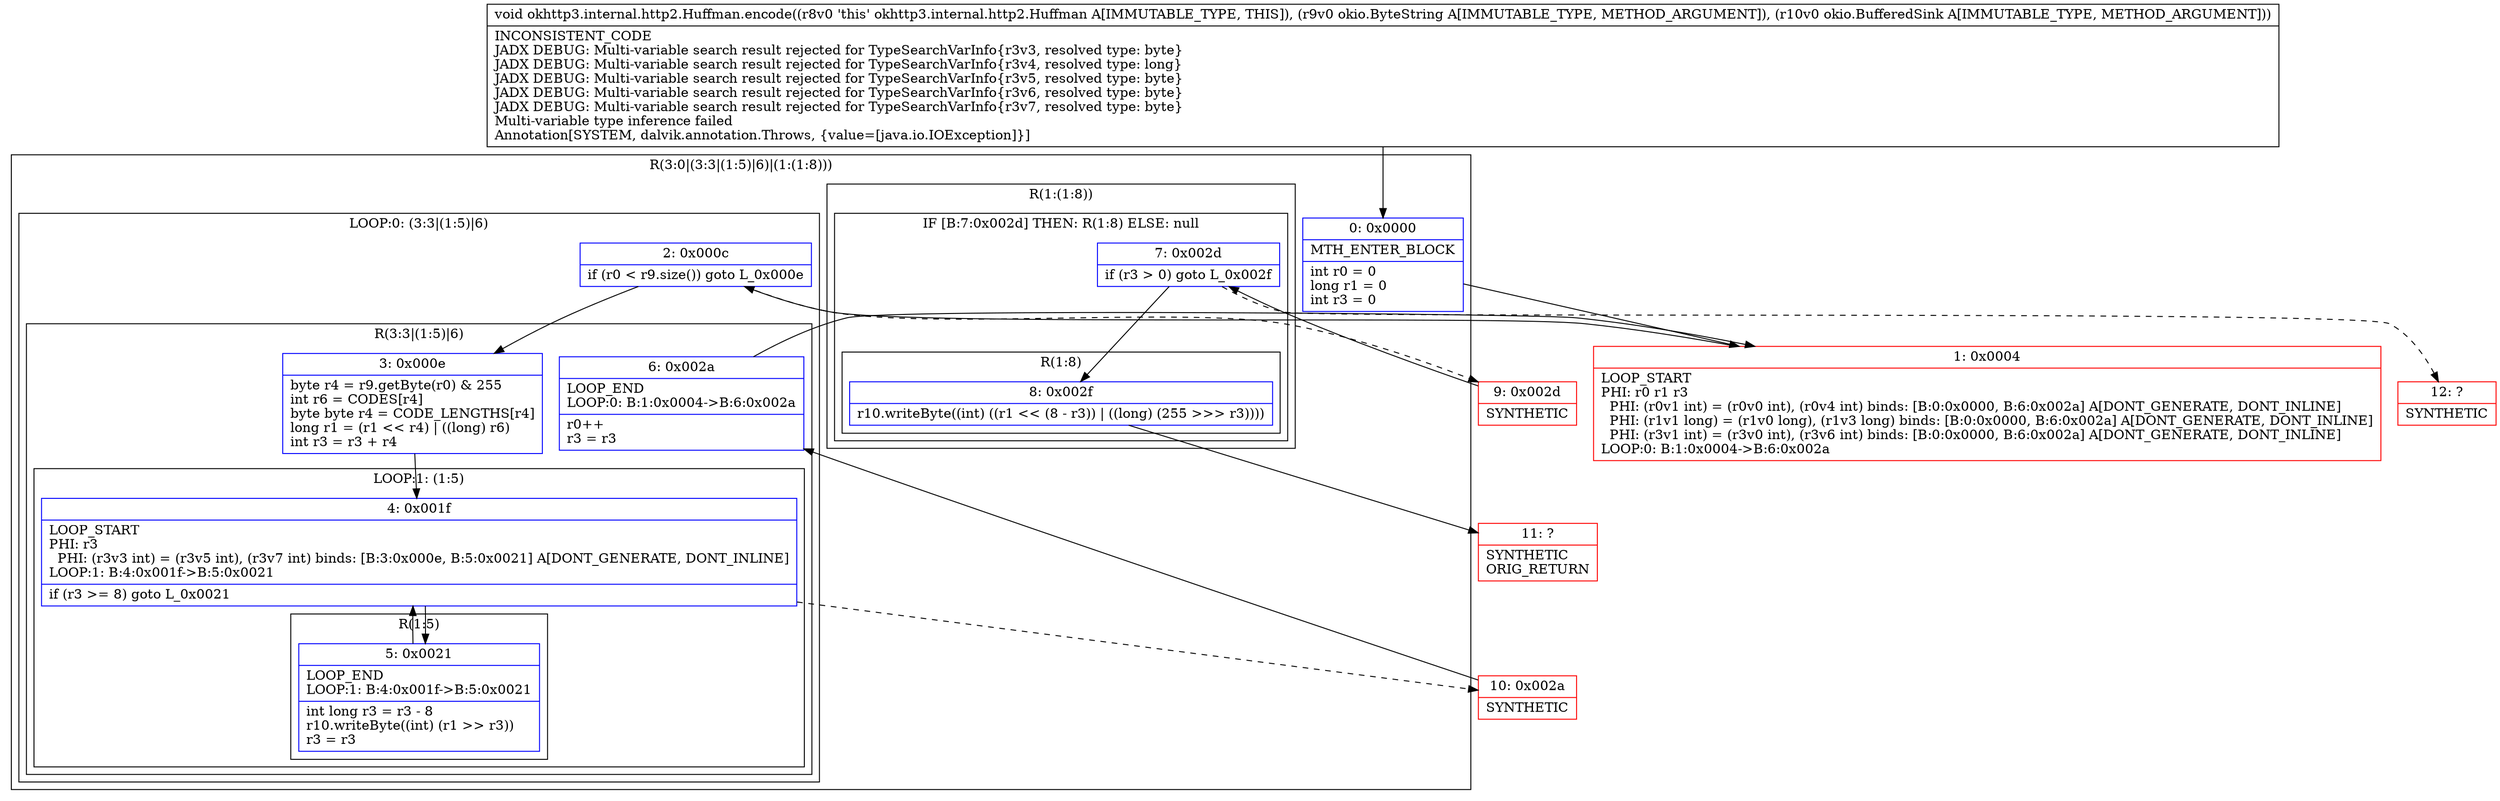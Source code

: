 digraph "CFG forokhttp3.internal.http2.Huffman.encode(Lokio\/ByteString;Lokio\/BufferedSink;)V" {
subgraph cluster_Region_1103817452 {
label = "R(3:0|(3:3|(1:5)|6)|(1:(1:8)))";
node [shape=record,color=blue];
Node_0 [shape=record,label="{0\:\ 0x0000|MTH_ENTER_BLOCK\l|int r0 = 0\llong r1 = 0\lint r3 = 0\l}"];
subgraph cluster_LoopRegion_981320311 {
label = "LOOP:0: (3:3|(1:5)|6)";
node [shape=record,color=blue];
Node_2 [shape=record,label="{2\:\ 0x000c|if (r0 \< r9.size()) goto L_0x000e\l}"];
subgraph cluster_Region_877998275 {
label = "R(3:3|(1:5)|6)";
node [shape=record,color=blue];
Node_3 [shape=record,label="{3\:\ 0x000e|byte r4 = r9.getByte(r0) & 255\lint r6 = CODES[r4]\lbyte byte r4 = CODE_LENGTHS[r4]\llong r1 = (r1 \<\< r4) \| ((long) r6)\lint r3 = r3 + r4\l}"];
subgraph cluster_LoopRegion_1919969013 {
label = "LOOP:1: (1:5)";
node [shape=record,color=blue];
Node_4 [shape=record,label="{4\:\ 0x001f|LOOP_START\lPHI: r3 \l  PHI: (r3v3 int) = (r3v5 int), (r3v7 int) binds: [B:3:0x000e, B:5:0x0021] A[DONT_GENERATE, DONT_INLINE]\lLOOP:1: B:4:0x001f\-\>B:5:0x0021\l|if (r3 \>= 8) goto L_0x0021\l}"];
subgraph cluster_Region_998546106 {
label = "R(1:5)";
node [shape=record,color=blue];
Node_5 [shape=record,label="{5\:\ 0x0021|LOOP_END\lLOOP:1: B:4:0x001f\-\>B:5:0x0021\l|int long r3 = r3 \- 8\lr10.writeByte((int) (r1 \>\> r3))\lr3 = r3\l}"];
}
}
Node_6 [shape=record,label="{6\:\ 0x002a|LOOP_END\lLOOP:0: B:1:0x0004\-\>B:6:0x002a\l|r0++\lr3 = r3\l}"];
}
}
subgraph cluster_Region_1094134967 {
label = "R(1:(1:8))";
node [shape=record,color=blue];
subgraph cluster_IfRegion_650798625 {
label = "IF [B:7:0x002d] THEN: R(1:8) ELSE: null";
node [shape=record,color=blue];
Node_7 [shape=record,label="{7\:\ 0x002d|if (r3 \> 0) goto L_0x002f\l}"];
subgraph cluster_Region_755992701 {
label = "R(1:8)";
node [shape=record,color=blue];
Node_8 [shape=record,label="{8\:\ 0x002f|r10.writeByte((int) ((r1 \<\< (8 \- r3)) \| ((long) (255 \>\>\> r3))))\l}"];
}
}
}
}
Node_1 [shape=record,color=red,label="{1\:\ 0x0004|LOOP_START\lPHI: r0 r1 r3 \l  PHI: (r0v1 int) = (r0v0 int), (r0v4 int) binds: [B:0:0x0000, B:6:0x002a] A[DONT_GENERATE, DONT_INLINE]\l  PHI: (r1v1 long) = (r1v0 long), (r1v3 long) binds: [B:0:0x0000, B:6:0x002a] A[DONT_GENERATE, DONT_INLINE]\l  PHI: (r3v1 int) = (r3v0 int), (r3v6 int) binds: [B:0:0x0000, B:6:0x002a] A[DONT_GENERATE, DONT_INLINE]\lLOOP:0: B:1:0x0004\-\>B:6:0x002a\l}"];
Node_9 [shape=record,color=red,label="{9\:\ 0x002d|SYNTHETIC\l}"];
Node_10 [shape=record,color=red,label="{10\:\ 0x002a|SYNTHETIC\l}"];
Node_11 [shape=record,color=red,label="{11\:\ ?|SYNTHETIC\lORIG_RETURN\l}"];
Node_12 [shape=record,color=red,label="{12\:\ ?|SYNTHETIC\l}"];
MethodNode[shape=record,label="{void okhttp3.internal.http2.Huffman.encode((r8v0 'this' okhttp3.internal.http2.Huffman A[IMMUTABLE_TYPE, THIS]), (r9v0 okio.ByteString A[IMMUTABLE_TYPE, METHOD_ARGUMENT]), (r10v0 okio.BufferedSink A[IMMUTABLE_TYPE, METHOD_ARGUMENT]))  | INCONSISTENT_CODE\lJADX DEBUG: Multi\-variable search result rejected for TypeSearchVarInfo\{r3v3, resolved type: byte\}\lJADX DEBUG: Multi\-variable search result rejected for TypeSearchVarInfo\{r3v4, resolved type: long\}\lJADX DEBUG: Multi\-variable search result rejected for TypeSearchVarInfo\{r3v5, resolved type: byte\}\lJADX DEBUG: Multi\-variable search result rejected for TypeSearchVarInfo\{r3v6, resolved type: byte\}\lJADX DEBUG: Multi\-variable search result rejected for TypeSearchVarInfo\{r3v7, resolved type: byte\}\lMulti\-variable type inference failed\lAnnotation[SYSTEM, dalvik.annotation.Throws, \{value=[java.io.IOException]\}]\l}"];
MethodNode -> Node_0;
Node_0 -> Node_1;
Node_2 -> Node_3;
Node_2 -> Node_9[style=dashed];
Node_3 -> Node_4;
Node_4 -> Node_5;
Node_4 -> Node_10[style=dashed];
Node_5 -> Node_4;
Node_6 -> Node_1;
Node_7 -> Node_8;
Node_7 -> Node_12[style=dashed];
Node_8 -> Node_11;
Node_1 -> Node_2;
Node_9 -> Node_7;
Node_10 -> Node_6;
}

